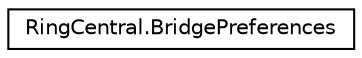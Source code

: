 digraph "Graphical Class Hierarchy"
{
 // LATEX_PDF_SIZE
  edge [fontname="Helvetica",fontsize="10",labelfontname="Helvetica",labelfontsize="10"];
  node [fontname="Helvetica",fontsize="10",shape=record];
  rankdir="LR";
  Node0 [label="RingCentral.BridgePreferences",height=0.2,width=0.4,color="black", fillcolor="white", style="filled",URL="$classRingCentral_1_1BridgePreferences.html",tooltip=" "];
}
